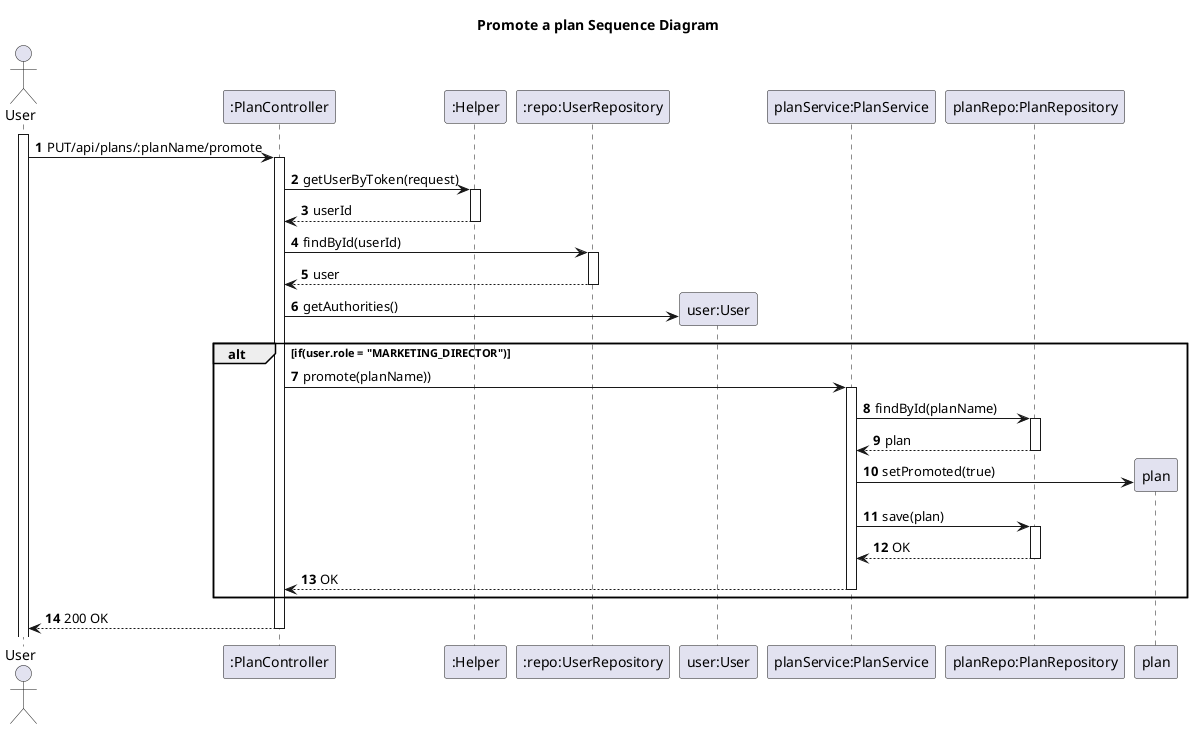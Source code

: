 @startuml
'https://plantuml.com/sequence-diagram

title Promote a plan Sequence Diagram

autoactivate on
autonumber

actor "User" as User
participant ":PlanController" as Ctrl
participant ":Helper" as Helper
participant ":repo:UserRepository" as userRepo
participant "user:User" as usr
participant "planService:PlanService" as Svc
participant "planRepo:PlanRepository" as planRepo

activate User


User -> Ctrl: PUT/api/plans/:planName/promote
Ctrl -> Helper: getUserByToken(request)
Helper --> Ctrl: userId
Ctrl -> userRepo: findById(userId)
userRepo --> Ctrl: user
Ctrl -> usr**: getAuthorities()
alt if(user.role = "MARKETING_DIRECTOR")
    Ctrl -> Svc: promote(planName))
    Svc -> planRepo: findById(planName)
    planRepo --> Svc: plan
    Svc -> plan**: setPromoted(true)
    Svc -> planRepo: save(plan)
    planRepo --> Svc: OK
    Svc --> Ctrl: OK
end
Ctrl --> User: 200 OK

@enduml
